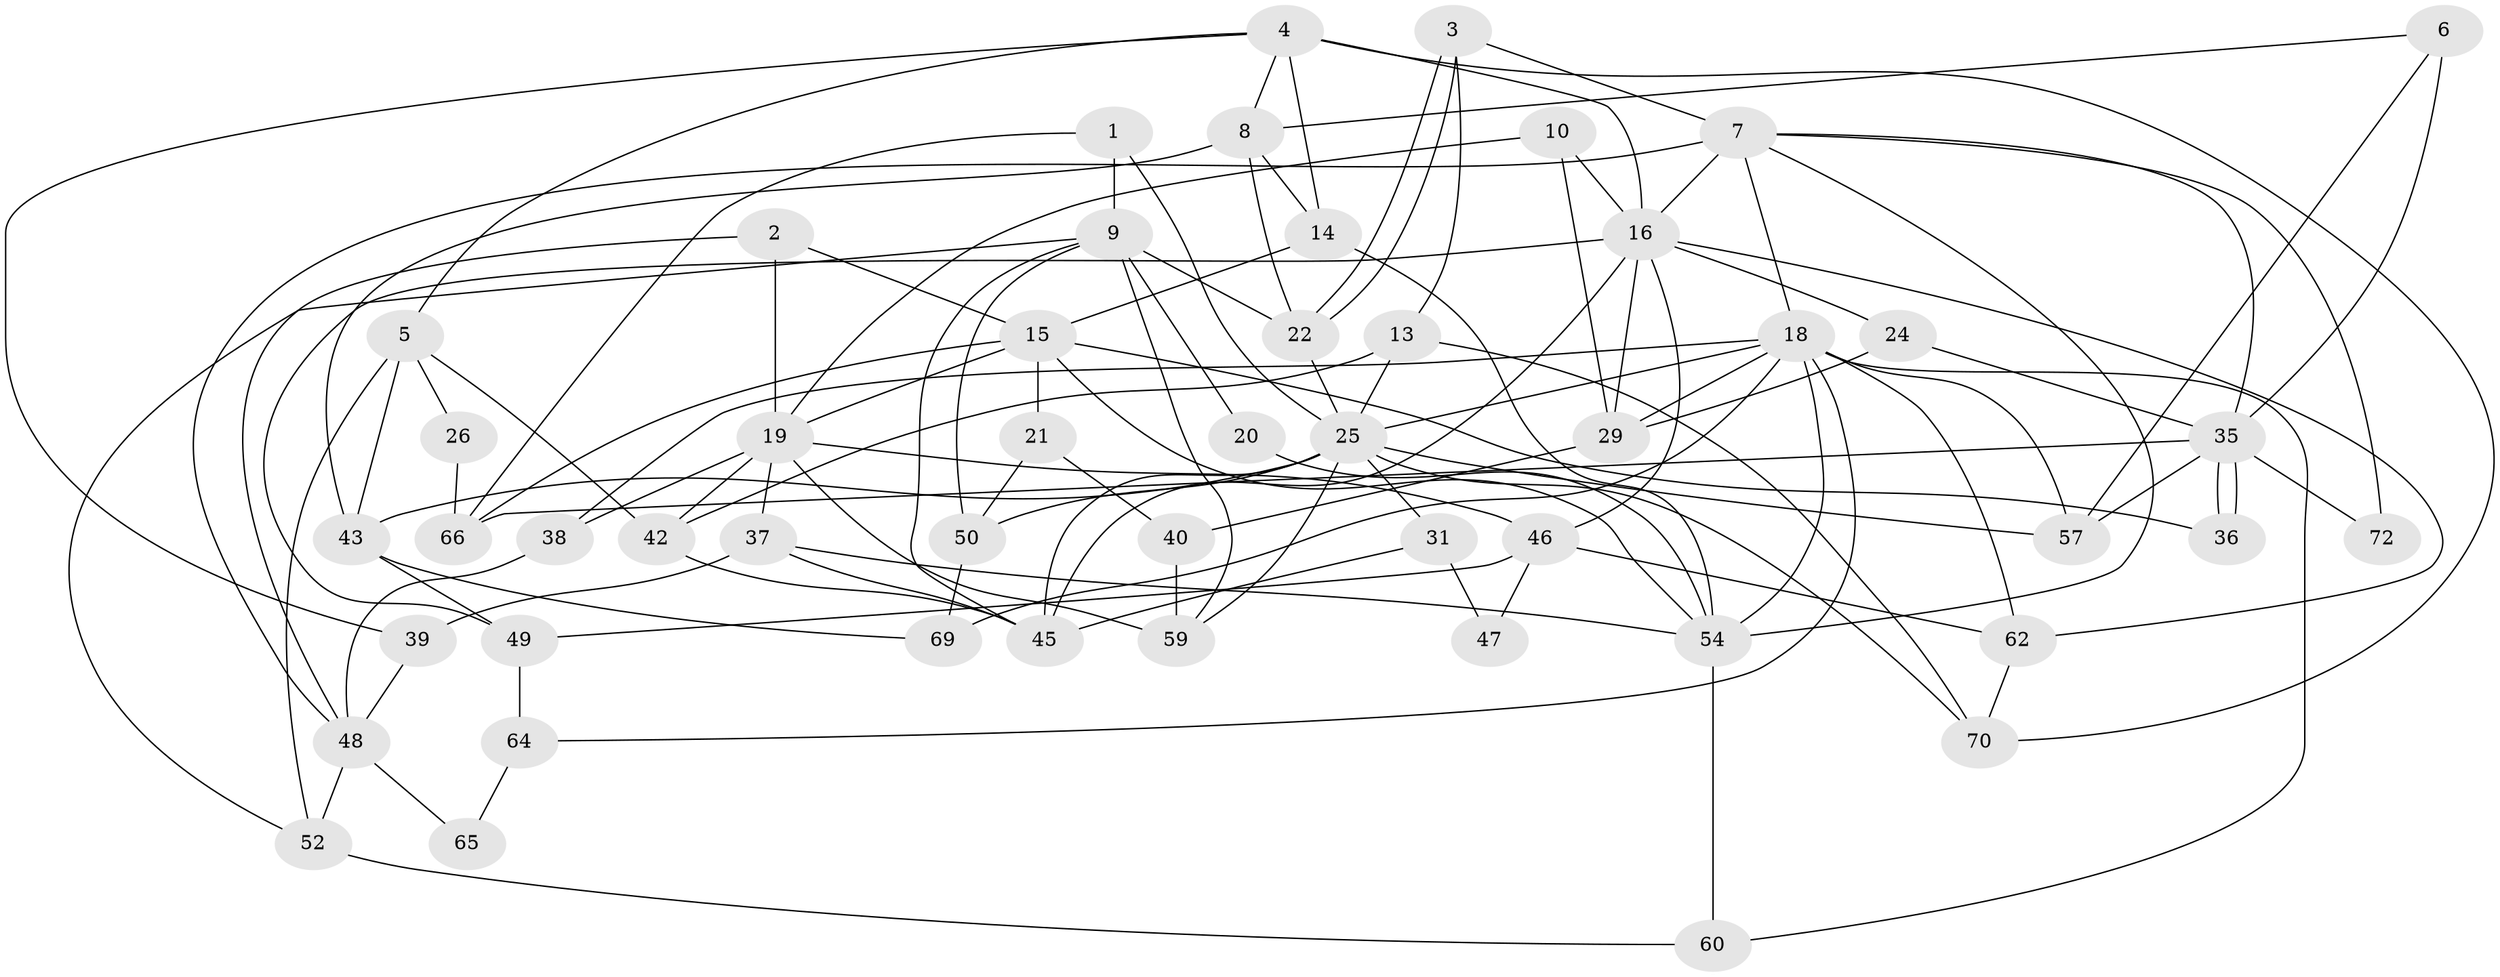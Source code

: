 // original degree distribution, {3: 0.2638888888888889, 4: 0.3194444444444444, 5: 0.18055555555555555, 2: 0.1111111111111111, 7: 0.05555555555555555, 6: 0.06944444444444445}
// Generated by graph-tools (version 1.1) at 2025/18/03/04/25 18:18:48]
// undirected, 50 vertices, 113 edges
graph export_dot {
graph [start="1"]
  node [color=gray90,style=filled];
  1 [super="+34"];
  2;
  3;
  4 [super="+17"];
  5;
  6;
  7 [super="+11+33"];
  8 [super="+27"];
  9 [super="+12"];
  10;
  13;
  14 [super="+56"];
  15;
  16 [super="+63"];
  18 [super="+28+44"];
  19 [super="+30"];
  20;
  21;
  22 [super="+41"];
  24;
  25 [super="+32"];
  26;
  29;
  31;
  35 [super="+53"];
  36;
  37;
  38;
  39;
  40;
  42;
  43;
  45 [super="+55"];
  46;
  47;
  48;
  49;
  50;
  52;
  54;
  57 [super="+58"];
  59 [super="+71"];
  60;
  62;
  64;
  65;
  66;
  69;
  70;
  72;
  1 -- 66;
  1 -- 9;
  1 -- 25;
  2 -- 48;
  2 -- 19;
  2 -- 15;
  3 -- 22;
  3 -- 22;
  3 -- 13;
  3 -- 7;
  4 -- 16;
  4 -- 5;
  4 -- 70;
  4 -- 39;
  4 -- 8;
  4 -- 14;
  5 -- 52;
  5 -- 26;
  5 -- 42;
  5 -- 43;
  6 -- 8;
  6 -- 35 [weight=2];
  6 -- 57;
  7 -- 54;
  7 -- 16;
  7 -- 48 [weight=2];
  7 -- 18;
  7 -- 72;
  7 -- 35;
  8 -- 43 [weight=2];
  8 -- 22;
  8 -- 14;
  9 -- 22 [weight=2];
  9 -- 52;
  9 -- 59;
  9 -- 50;
  9 -- 20;
  9 -- 45;
  10 -- 16;
  10 -- 19;
  10 -- 29;
  13 -- 70;
  13 -- 42;
  13 -- 25;
  14 -- 54;
  14 -- 15;
  15 -- 54;
  15 -- 19;
  15 -- 21;
  15 -- 36;
  15 -- 66;
  16 -- 24;
  16 -- 49;
  16 -- 62;
  16 -- 45;
  16 -- 29;
  16 -- 46;
  18 -- 62;
  18 -- 29;
  18 -- 69;
  18 -- 57;
  18 -- 54;
  18 -- 64;
  18 -- 38;
  18 -- 60;
  18 -- 25;
  19 -- 42;
  19 -- 59 [weight=2];
  19 -- 37;
  19 -- 38;
  19 -- 46;
  20 -- 54;
  21 -- 50;
  21 -- 40;
  22 -- 25;
  24 -- 29;
  24 -- 35;
  25 -- 50;
  25 -- 45;
  25 -- 59;
  25 -- 70;
  25 -- 43;
  25 -- 57 [weight=2];
  25 -- 31;
  26 -- 66;
  29 -- 40;
  31 -- 45;
  31 -- 47;
  35 -- 36;
  35 -- 36;
  35 -- 66;
  35 -- 57;
  35 -- 72;
  37 -- 39;
  37 -- 54;
  37 -- 45;
  38 -- 48;
  39 -- 48;
  40 -- 59 [weight=2];
  42 -- 45;
  43 -- 49;
  43 -- 69;
  46 -- 49;
  46 -- 47;
  46 -- 62;
  48 -- 52;
  48 -- 65;
  49 -- 64;
  50 -- 69;
  52 -- 60;
  54 -- 60;
  62 -- 70;
  64 -- 65;
}

